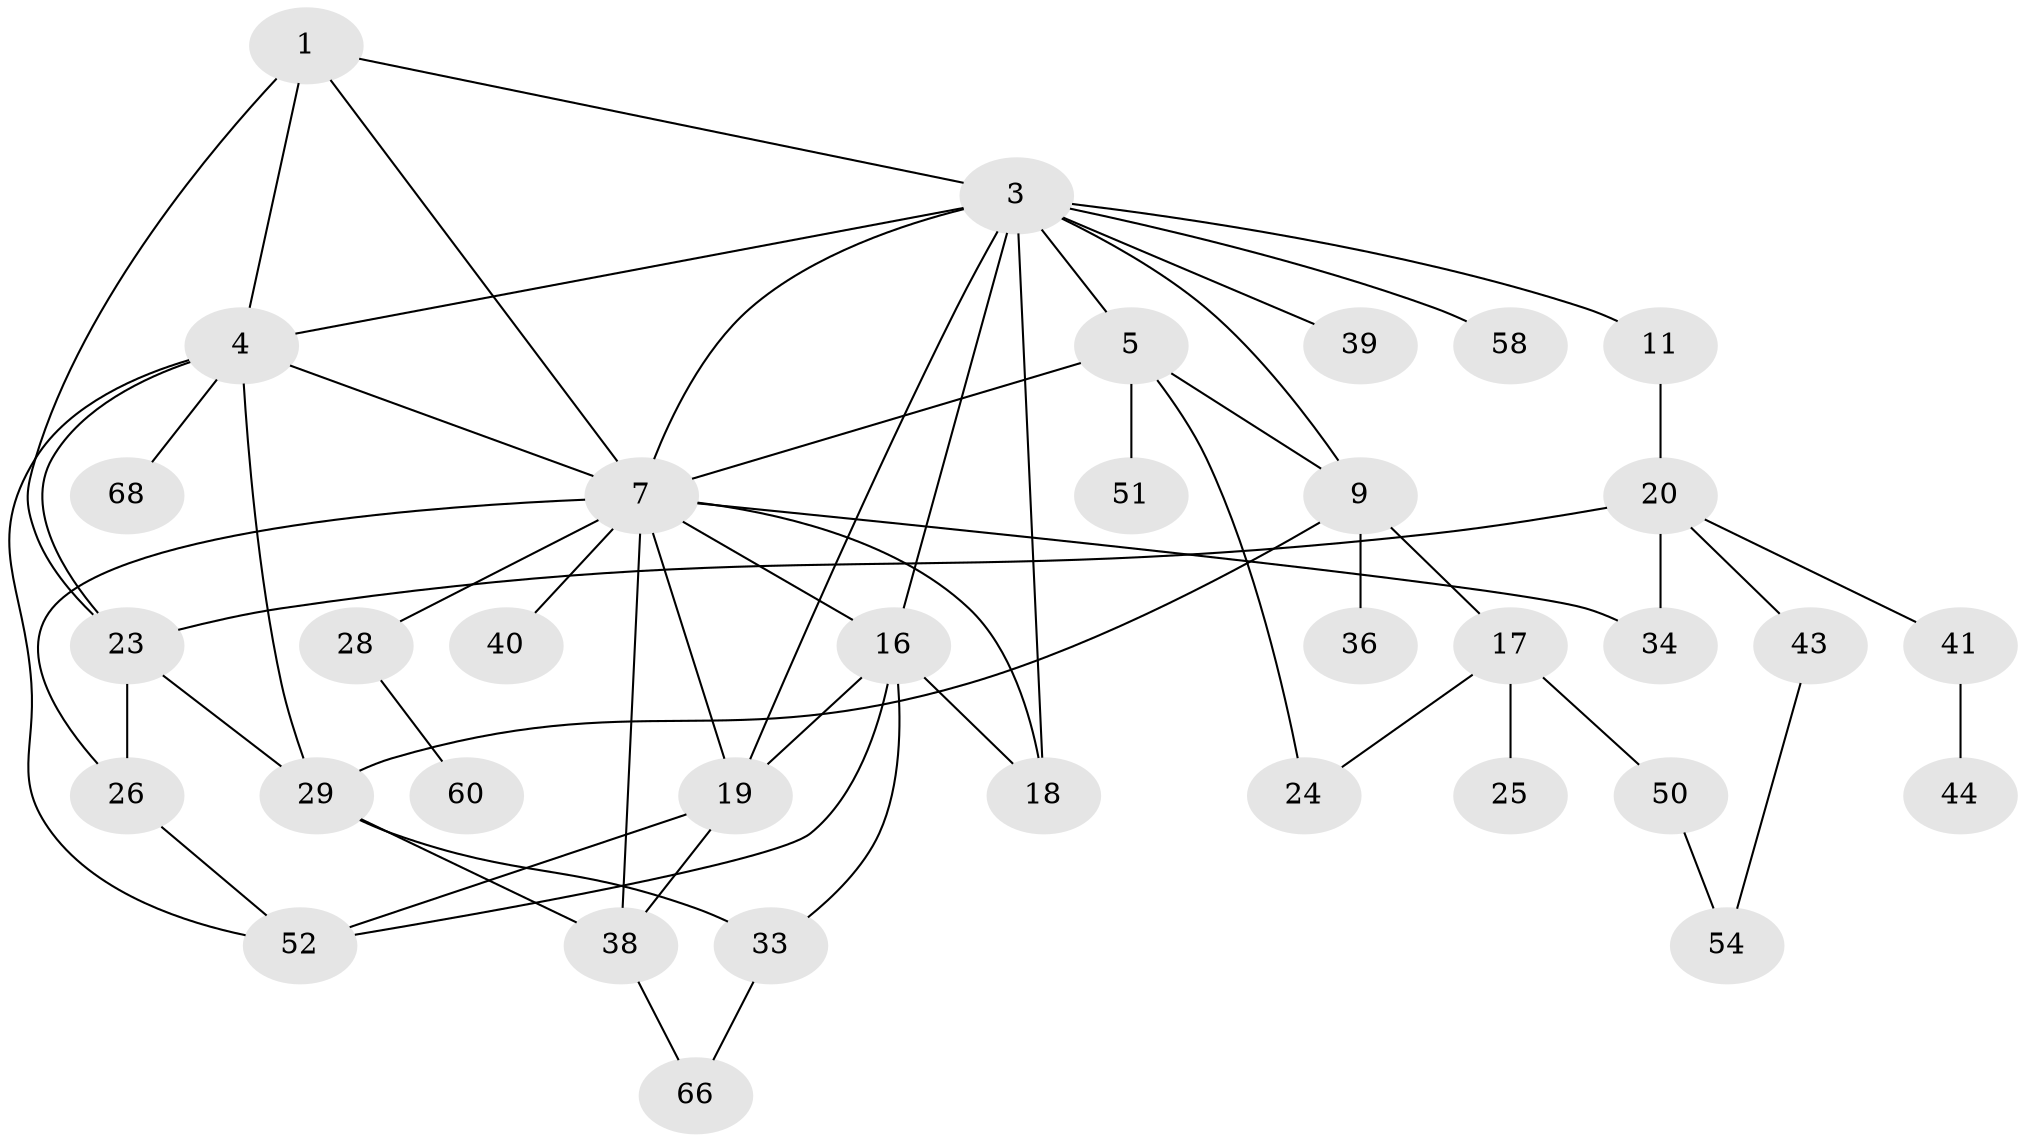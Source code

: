 // original degree distribution, {3: 0.18309859154929578, 4: 0.14084507042253522, 7: 0.014084507042253521, 5: 0.1267605633802817, 6: 0.028169014084507043, 2: 0.23943661971830985, 1: 0.2676056338028169}
// Generated by graph-tools (version 1.1) at 2025/13/03/09/25 04:13:21]
// undirected, 35 vertices, 59 edges
graph export_dot {
graph [start="1"]
  node [color=gray90,style=filled];
  1 [super="+2+30"];
  3 [super="+32+6+63"];
  4 [super="+37+31"];
  5 [super="+57+65"];
  7 [super="+13+10+45"];
  9 [super="+14+55"];
  11;
  16 [super="+21+35"];
  17 [super="+22+56"];
  18 [super="+42"];
  19 [super="+69"];
  20;
  23 [super="+64+27"];
  24;
  25;
  26;
  28;
  29 [super="+49"];
  33;
  34 [super="+46"];
  36;
  38 [super="+47"];
  39;
  40;
  41;
  43;
  44;
  50;
  51;
  52 [super="+62+59"];
  54;
  58;
  60;
  66;
  68;
  1 -- 3;
  1 -- 4;
  1 -- 7;
  1 -- 23;
  3 -- 5;
  3 -- 11;
  3 -- 4;
  3 -- 39;
  3 -- 7;
  3 -- 9;
  3 -- 16;
  3 -- 18;
  3 -- 19;
  3 -- 58;
  4 -- 52;
  4 -- 68;
  4 -- 7;
  4 -- 23;
  4 -- 29;
  5 -- 51;
  5 -- 7;
  5 -- 24;
  5 -- 9;
  7 -- 38 [weight=2];
  7 -- 34 [weight=2];
  7 -- 40;
  7 -- 16;
  7 -- 18;
  7 -- 26;
  7 -- 28;
  7 -- 19;
  9 -- 36;
  9 -- 29;
  9 -- 17 [weight=2];
  11 -- 20;
  16 -- 33;
  16 -- 18;
  16 -- 19;
  16 -- 52;
  17 -- 24;
  17 -- 25;
  17 -- 50;
  19 -- 52;
  19 -- 38;
  20 -- 23;
  20 -- 41;
  20 -- 43;
  20 -- 34;
  23 -- 29;
  23 -- 26;
  26 -- 52;
  28 -- 60;
  29 -- 33;
  29 -- 38;
  33 -- 66;
  38 -- 66;
  41 -- 44;
  43 -- 54;
  50 -- 54;
}
